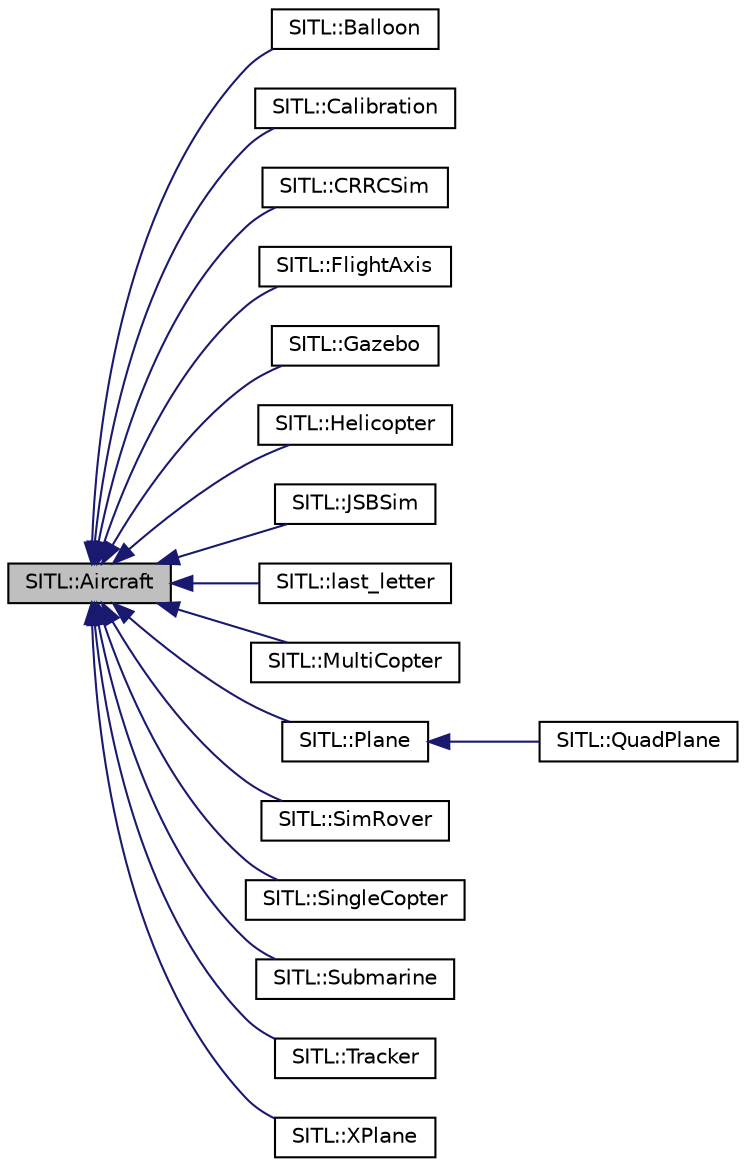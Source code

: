 digraph "SITL::Aircraft"
{
 // INTERACTIVE_SVG=YES
  edge [fontname="Helvetica",fontsize="10",labelfontname="Helvetica",labelfontsize="10"];
  node [fontname="Helvetica",fontsize="10",shape=record];
  rankdir="LR";
  Node1 [label="SITL::Aircraft",height=0.2,width=0.4,color="black", fillcolor="grey75", style="filled", fontcolor="black"];
  Node1 -> Node2 [dir="back",color="midnightblue",fontsize="10",style="solid",fontname="Helvetica"];
  Node2 [label="SITL::Balloon",height=0.2,width=0.4,color="black", fillcolor="white", style="filled",URL="$classSITL_1_1Balloon.html"];
  Node1 -> Node3 [dir="back",color="midnightblue",fontsize="10",style="solid",fontname="Helvetica"];
  Node3 [label="SITL::Calibration",height=0.2,width=0.4,color="black", fillcolor="white", style="filled",URL="$classSITL_1_1Calibration.html"];
  Node1 -> Node4 [dir="back",color="midnightblue",fontsize="10",style="solid",fontname="Helvetica"];
  Node4 [label="SITL::CRRCSim",height=0.2,width=0.4,color="black", fillcolor="white", style="filled",URL="$classSITL_1_1CRRCSim.html"];
  Node1 -> Node5 [dir="back",color="midnightblue",fontsize="10",style="solid",fontname="Helvetica"];
  Node5 [label="SITL::FlightAxis",height=0.2,width=0.4,color="black", fillcolor="white", style="filled",URL="$classSITL_1_1FlightAxis.html"];
  Node1 -> Node6 [dir="back",color="midnightblue",fontsize="10",style="solid",fontname="Helvetica"];
  Node6 [label="SITL::Gazebo",height=0.2,width=0.4,color="black", fillcolor="white", style="filled",URL="$classSITL_1_1Gazebo.html"];
  Node1 -> Node7 [dir="back",color="midnightblue",fontsize="10",style="solid",fontname="Helvetica"];
  Node7 [label="SITL::Helicopter",height=0.2,width=0.4,color="black", fillcolor="white", style="filled",URL="$classSITL_1_1Helicopter.html"];
  Node1 -> Node8 [dir="back",color="midnightblue",fontsize="10",style="solid",fontname="Helvetica"];
  Node8 [label="SITL::JSBSim",height=0.2,width=0.4,color="black", fillcolor="white", style="filled",URL="$classSITL_1_1JSBSim.html"];
  Node1 -> Node9 [dir="back",color="midnightblue",fontsize="10",style="solid",fontname="Helvetica"];
  Node9 [label="SITL::last_letter",height=0.2,width=0.4,color="black", fillcolor="white", style="filled",URL="$classSITL_1_1last__letter.html"];
  Node1 -> Node10 [dir="back",color="midnightblue",fontsize="10",style="solid",fontname="Helvetica"];
  Node10 [label="SITL::MultiCopter",height=0.2,width=0.4,color="black", fillcolor="white", style="filled",URL="$classSITL_1_1MultiCopter.html"];
  Node1 -> Node11 [dir="back",color="midnightblue",fontsize="10",style="solid",fontname="Helvetica"];
  Node11 [label="SITL::Plane",height=0.2,width=0.4,color="black", fillcolor="white", style="filled",URL="$classSITL_1_1Plane.html"];
  Node11 -> Node12 [dir="back",color="midnightblue",fontsize="10",style="solid",fontname="Helvetica"];
  Node12 [label="SITL::QuadPlane",height=0.2,width=0.4,color="black", fillcolor="white", style="filled",URL="$classSITL_1_1QuadPlane.html"];
  Node1 -> Node13 [dir="back",color="midnightblue",fontsize="10",style="solid",fontname="Helvetica"];
  Node13 [label="SITL::SimRover",height=0.2,width=0.4,color="black", fillcolor="white", style="filled",URL="$classSITL_1_1SimRover.html"];
  Node1 -> Node14 [dir="back",color="midnightblue",fontsize="10",style="solid",fontname="Helvetica"];
  Node14 [label="SITL::SingleCopter",height=0.2,width=0.4,color="black", fillcolor="white", style="filled",URL="$classSITL_1_1SingleCopter.html"];
  Node1 -> Node15 [dir="back",color="midnightblue",fontsize="10",style="solid",fontname="Helvetica"];
  Node15 [label="SITL::Submarine",height=0.2,width=0.4,color="black", fillcolor="white", style="filled",URL="$classSITL_1_1Submarine.html"];
  Node1 -> Node16 [dir="back",color="midnightblue",fontsize="10",style="solid",fontname="Helvetica"];
  Node16 [label="SITL::Tracker",height=0.2,width=0.4,color="black", fillcolor="white", style="filled",URL="$classSITL_1_1Tracker.html"];
  Node1 -> Node17 [dir="back",color="midnightblue",fontsize="10",style="solid",fontname="Helvetica"];
  Node17 [label="SITL::XPlane",height=0.2,width=0.4,color="black", fillcolor="white", style="filled",URL="$classSITL_1_1XPlane.html"];
}
